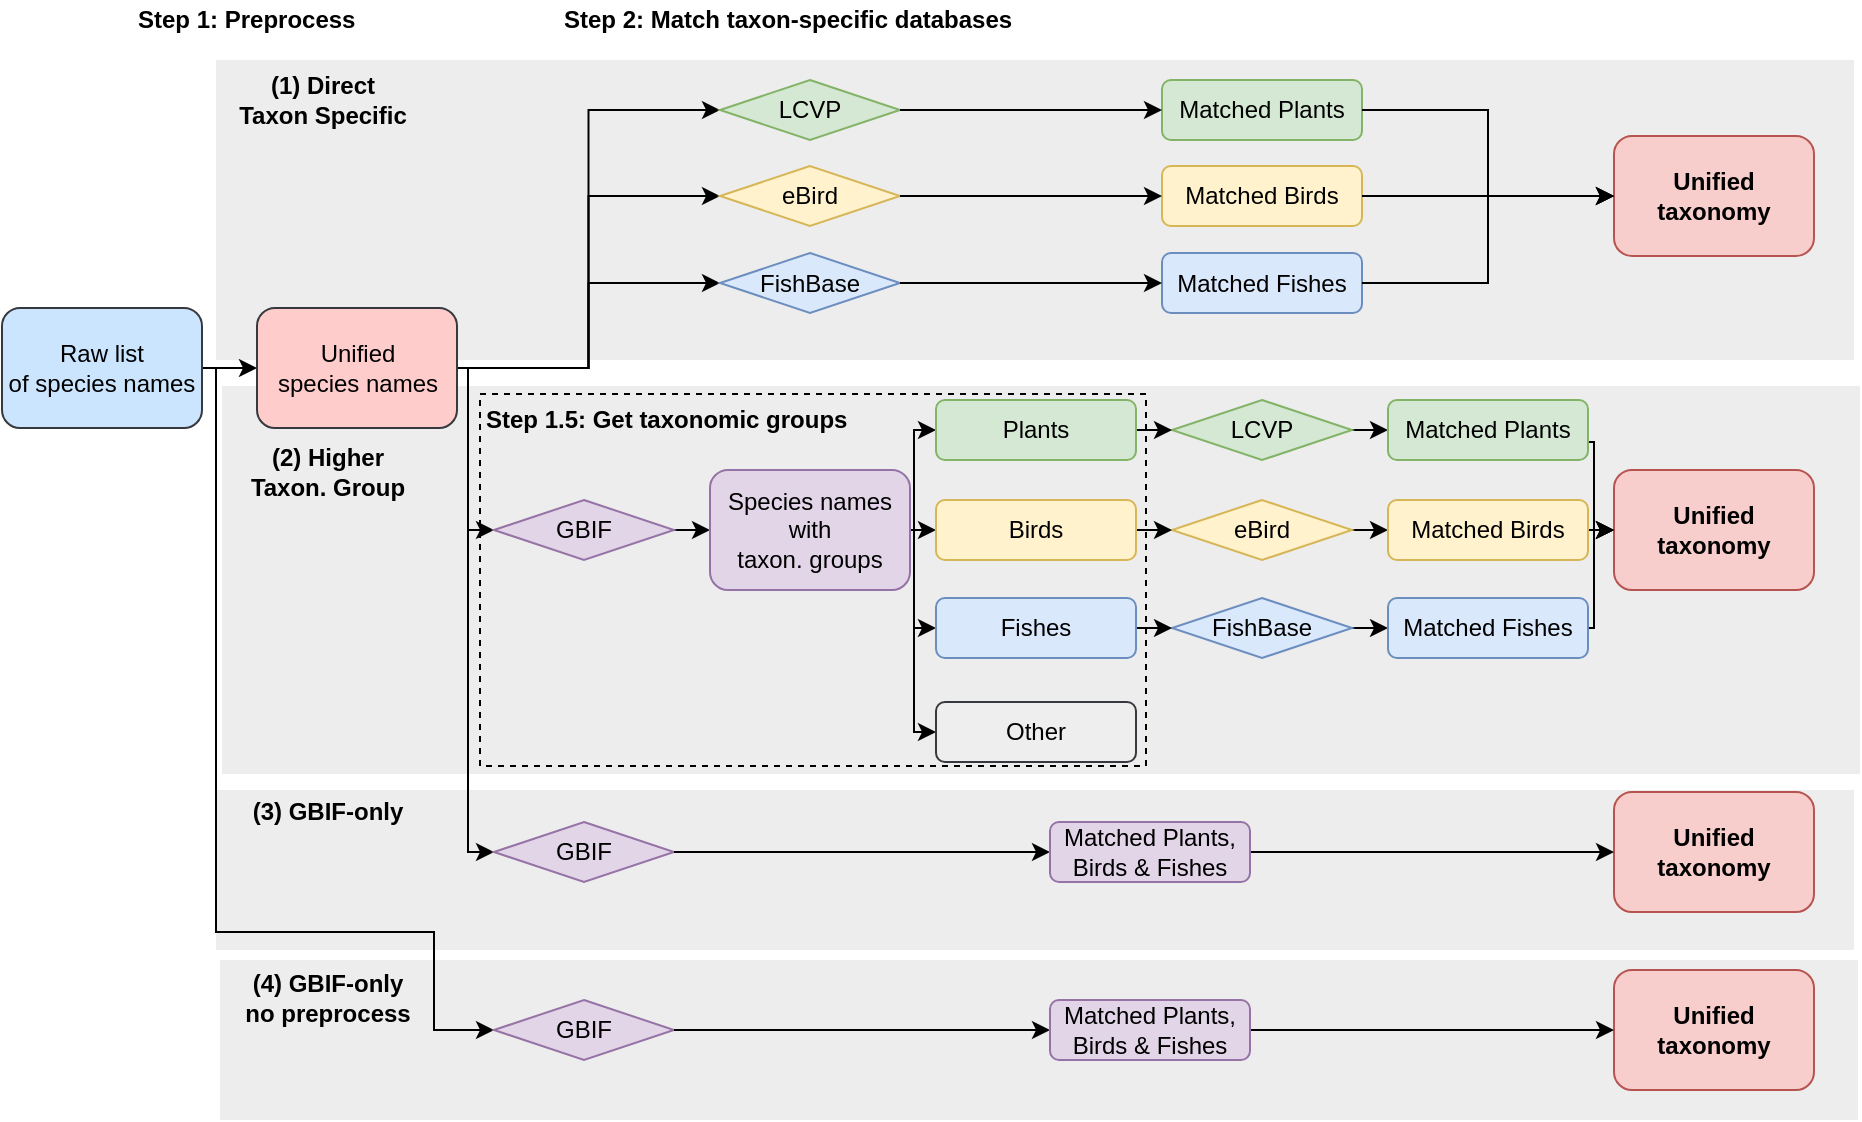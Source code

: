 <mxfile version="14.6.13" type="device"><diagram id="ho3QMGQrK5bbrxgUEx-L" name="Page-1"><mxGraphModel dx="1426" dy="860" grid="1" gridSize="10" guides="1" tooltips="1" connect="1" arrows="1" fold="1" page="1" pageScale="1" pageWidth="1169" pageHeight="827" background="#FFFFFF" math="0" shadow="0"><root><mxCell id="0"/><mxCell id="1" parent="0"/><mxCell id="RJIvVv4Bx3n6NMZE-A0x-48" value="" style="rounded=0;whiteSpace=wrap;html=1;dashed=1;fillColor=#EDEDED;strokeColor=none;" vertex="1" parent="1"><mxGeometry x="111" y="405" width="819" height="80" as="geometry"/></mxCell><mxCell id="RJIvVv4Bx3n6NMZE-A0x-47" value="" style="rounded=0;whiteSpace=wrap;html=1;dashed=1;fillColor=#EDEDED;strokeColor=none;" vertex="1" parent="1"><mxGeometry x="113" y="490" width="819" height="80" as="geometry"/></mxCell><mxCell id="RJIvVv4Bx3n6NMZE-A0x-46" value="" style="rounded=0;whiteSpace=wrap;html=1;dashed=1;fillColor=#EDEDED;strokeColor=none;" vertex="1" parent="1"><mxGeometry x="114" y="203" width="819" height="194" as="geometry"/></mxCell><mxCell id="RJIvVv4Bx3n6NMZE-A0x-45" value="" style="rounded=0;whiteSpace=wrap;html=1;dashed=1;fillColor=#EDEDED;strokeColor=none;" vertex="1" parent="1"><mxGeometry x="111" y="40" width="819" height="150" as="geometry"/></mxCell><mxCell id="RJIvVv4Bx3n6NMZE-A0x-38" value="" style="rounded=0;whiteSpace=wrap;html=1;dashed=1;fillColor=none;" vertex="1" parent="1"><mxGeometry x="243" y="207" width="333" height="186" as="geometry"/></mxCell><mxCell id="CHZS9otSjiqZHN1OnSyR-90" style="edgeStyle=orthogonalEdgeStyle;rounded=0;orthogonalLoop=1;jettySize=auto;html=1;exitX=1;exitY=0.5;exitDx=0;exitDy=0;entryX=0;entryY=0.5;entryDx=0;entryDy=0;" parent="1" source="CHZS9otSjiqZHN1OnSyR-10" target="CHZS9otSjiqZHN1OnSyR-11" edge="1"><mxGeometry relative="1" as="geometry"/></mxCell><mxCell id="RJIvVv4Bx3n6NMZE-A0x-27" style="edgeStyle=orthogonalEdgeStyle;rounded=0;orthogonalLoop=1;jettySize=auto;html=1;exitX=1;exitY=0.5;exitDx=0;exitDy=0;entryX=0;entryY=0.5;entryDx=0;entryDy=0;" edge="1" parent="1" source="CHZS9otSjiqZHN1OnSyR-10" target="CHZS9otSjiqZHN1OnSyR-53"><mxGeometry relative="1" as="geometry"><Array as="points"><mxPoint x="111" y="194"/><mxPoint x="111" y="476"/><mxPoint x="220" y="476"/><mxPoint x="220" y="525"/></Array></mxGeometry></mxCell><mxCell id="CHZS9otSjiqZHN1OnSyR-10" value="&lt;span&gt;Raw list&lt;/span&gt;&lt;br&gt;&lt;span&gt;of species names&lt;/span&gt;" style="rounded=1;whiteSpace=wrap;html=1;fillColor=#cce5ff;strokeColor=#36393d;" parent="1" vertex="1"><mxGeometry x="4" y="164" width="100" height="60" as="geometry"/></mxCell><mxCell id="RJIvVv4Bx3n6NMZE-A0x-21" style="edgeStyle=orthogonalEdgeStyle;rounded=0;orthogonalLoop=1;jettySize=auto;html=1;exitX=1;exitY=0.5;exitDx=0;exitDy=0;entryX=0;entryY=0.5;entryDx=0;entryDy=0;" edge="1" parent="1" source="CHZS9otSjiqZHN1OnSyR-11" target="CHZS9otSjiqZHN1OnSyR-48"><mxGeometry relative="1" as="geometry"/></mxCell><mxCell id="RJIvVv4Bx3n6NMZE-A0x-22" style="edgeStyle=orthogonalEdgeStyle;rounded=0;orthogonalLoop=1;jettySize=auto;html=1;exitX=1;exitY=0.5;exitDx=0;exitDy=0;entryX=0;entryY=0.5;entryDx=0;entryDy=0;" edge="1" parent="1" source="CHZS9otSjiqZHN1OnSyR-11" target="CHZS9otSjiqZHN1OnSyR-49"><mxGeometry relative="1" as="geometry"/></mxCell><mxCell id="RJIvVv4Bx3n6NMZE-A0x-23" style="edgeStyle=orthogonalEdgeStyle;rounded=0;orthogonalLoop=1;jettySize=auto;html=1;exitX=1;exitY=0.5;exitDx=0;exitDy=0;entryX=0;entryY=0.5;entryDx=0;entryDy=0;" edge="1" parent="1" source="CHZS9otSjiqZHN1OnSyR-11" target="CHZS9otSjiqZHN1OnSyR-50"><mxGeometry relative="1" as="geometry"/></mxCell><mxCell id="RJIvVv4Bx3n6NMZE-A0x-24" style="edgeStyle=orthogonalEdgeStyle;rounded=0;orthogonalLoop=1;jettySize=auto;html=1;exitX=1;exitY=0.5;exitDx=0;exitDy=0;entryX=0;entryY=0.5;entryDx=0;entryDy=0;" edge="1" parent="1" source="CHZS9otSjiqZHN1OnSyR-11" target="CHZS9otSjiqZHN1OnSyR-51"><mxGeometry relative="1" as="geometry"><Array as="points"><mxPoint x="237" y="194"/><mxPoint x="237" y="275"/></Array></mxGeometry></mxCell><mxCell id="RJIvVv4Bx3n6NMZE-A0x-25" style="edgeStyle=orthogonalEdgeStyle;rounded=0;orthogonalLoop=1;jettySize=auto;html=1;exitX=1;exitY=0.5;exitDx=0;exitDy=0;entryX=0;entryY=0.5;entryDx=0;entryDy=0;" edge="1" parent="1" source="CHZS9otSjiqZHN1OnSyR-11" target="CHZS9otSjiqZHN1OnSyR-52"><mxGeometry relative="1" as="geometry"><Array as="points"><mxPoint x="237" y="194"/><mxPoint x="237" y="436"/></Array></mxGeometry></mxCell><mxCell id="CHZS9otSjiqZHN1OnSyR-14" value="Step 1: Preprocess" style="text;html=1;strokeColor=none;fillColor=none;align=left;verticalAlign=middle;whiteSpace=wrap;rounded=0;fontStyle=1" parent="1" vertex="1"><mxGeometry x="70" y="10" width="120" height="20" as="geometry"/></mxCell><mxCell id="CHZS9otSjiqZHN1OnSyR-15" value="Step 2: Match taxon-specific databases" style="text;html=1;strokeColor=none;fillColor=none;align=left;verticalAlign=middle;whiteSpace=wrap;rounded=0;fontStyle=1" parent="1" vertex="1"><mxGeometry x="283" y="10" width="256" height="20" as="geometry"/></mxCell><mxCell id="CHZS9otSjiqZHN1OnSyR-69" style="edgeStyle=orthogonalEdgeStyle;rounded=0;orthogonalLoop=1;jettySize=auto;html=1;exitX=1;exitY=0.5;exitDx=0;exitDy=0;entryX=0;entryY=0.5;entryDx=0;entryDy=0;" parent="1" source="CHZS9otSjiqZHN1OnSyR-51" target="CHZS9otSjiqZHN1OnSyR-12" edge="1"><mxGeometry relative="1" as="geometry"/></mxCell><mxCell id="RJIvVv4Bx3n6NMZE-A0x-30" style="edgeStyle=orthogonalEdgeStyle;rounded=0;orthogonalLoop=1;jettySize=auto;html=1;exitX=1;exitY=0.5;exitDx=0;exitDy=0;entryX=0;entryY=0.5;entryDx=0;entryDy=0;" edge="1" parent="1" source="CHZS9otSjiqZHN1OnSyR-12" target="CHZS9otSjiqZHN1OnSyR-17"><mxGeometry relative="1" as="geometry"/></mxCell><mxCell id="RJIvVv4Bx3n6NMZE-A0x-57" style="edgeStyle=orthogonalEdgeStyle;rounded=0;orthogonalLoop=1;jettySize=auto;html=1;exitX=1;exitY=0.5;exitDx=0;exitDy=0;entryX=0;entryY=0.5;entryDx=0;entryDy=0;" edge="1" parent="1" source="CHZS9otSjiqZHN1OnSyR-12" target="CHZS9otSjiqZHN1OnSyR-13"><mxGeometry relative="1" as="geometry"><Array as="points"><mxPoint x="460" y="275"/><mxPoint x="460" y="225"/></Array></mxGeometry></mxCell><mxCell id="RJIvVv4Bx3n6NMZE-A0x-58" style="edgeStyle=orthogonalEdgeStyle;rounded=0;orthogonalLoop=1;jettySize=auto;html=1;exitX=1;exitY=0.5;exitDx=0;exitDy=0;entryX=0;entryY=0.5;entryDx=0;entryDy=0;" edge="1" parent="1" source="CHZS9otSjiqZHN1OnSyR-12" target="CHZS9otSjiqZHN1OnSyR-18"><mxGeometry relative="1" as="geometry"><Array as="points"><mxPoint x="460" y="275"/><mxPoint x="460" y="324"/></Array></mxGeometry></mxCell><mxCell id="RJIvVv4Bx3n6NMZE-A0x-59" style="edgeStyle=orthogonalEdgeStyle;rounded=0;orthogonalLoop=1;jettySize=auto;html=1;exitX=1;exitY=0.5;exitDx=0;exitDy=0;entryX=0;entryY=0.5;entryDx=0;entryDy=0;" edge="1" parent="1" source="CHZS9otSjiqZHN1OnSyR-12" target="CHZS9otSjiqZHN1OnSyR-19"><mxGeometry relative="1" as="geometry"><Array as="points"><mxPoint x="460" y="275"/><mxPoint x="460" y="376"/></Array></mxGeometry></mxCell><mxCell id="CHZS9otSjiqZHN1OnSyR-12" value="Species names&lt;br&gt;with&lt;br&gt;taxon. groups" style="rounded=1;whiteSpace=wrap;html=1;fillColor=#e1d5e7;strokeColor=#9673a6;" parent="1" vertex="1"><mxGeometry x="358" y="245" width="100" height="60" as="geometry"/></mxCell><mxCell id="CHZS9otSjiqZHN1OnSyR-19" value="Other" style="rounded=1;whiteSpace=wrap;html=1;fillColor=#eeeeee;strokeColor=#36393d;" parent="1" vertex="1"><mxGeometry x="471" y="361" width="100" height="30" as="geometry"/></mxCell><mxCell id="CHZS9otSjiqZHN1OnSyR-51" value="GBIF" style="rhombus;whiteSpace=wrap;html=1;align=center;fillColor=#e1d5e7;strokeColor=#9673a6;" parent="1" vertex="1"><mxGeometry x="250" y="260" width="90" height="30" as="geometry"/></mxCell><mxCell id="CHZS9otSjiqZHN1OnSyR-24" value="Unified taxonomy" style="rounded=1;whiteSpace=wrap;html=1;fillColor=#f8cecc;strokeColor=#b85450;fontStyle=1" parent="1" vertex="1"><mxGeometry x="810" y="245" width="100" height="60" as="geometry"/></mxCell><mxCell id="CHZS9otSjiqZHN1OnSyR-52" value="GBIF" style="rhombus;whiteSpace=wrap;html=1;align=center;fillColor=#e1d5e7;strokeColor=#9673a6;" parent="1" vertex="1"><mxGeometry x="250" y="421" width="90" height="30" as="geometry"/></mxCell><mxCell id="CHZS9otSjiqZHN1OnSyR-54" value="Unified taxonomy" style="rounded=1;whiteSpace=wrap;html=1;fillColor=#f8cecc;strokeColor=#b85450;fontStyle=1" parent="1" vertex="1"><mxGeometry x="810" y="406" width="100" height="60" as="geometry"/></mxCell><mxCell id="CHZS9otSjiqZHN1OnSyR-83" style="edgeStyle=orthogonalEdgeStyle;rounded=0;orthogonalLoop=1;jettySize=auto;html=1;exitX=1;exitY=0.5;exitDx=0;exitDy=0;entryX=0;entryY=0.5;entryDx=0;entryDy=0;" parent="1" source="CHZS9otSjiqZHN1OnSyR-52" target="CHZS9otSjiqZHN1OnSyR-47" edge="1"><mxGeometry x="240" y="-130" as="geometry"/></mxCell><mxCell id="CHZS9otSjiqZHN1OnSyR-87" style="edgeStyle=orthogonalEdgeStyle;rounded=0;orthogonalLoop=1;jettySize=auto;html=1;exitX=1;exitY=0.5;exitDx=0;exitDy=0;entryX=0;entryY=0.5;entryDx=0;entryDy=0;" parent="1" source="CHZS9otSjiqZHN1OnSyR-47" target="CHZS9otSjiqZHN1OnSyR-54" edge="1"><mxGeometry x="240" y="-130" as="geometry"/></mxCell><mxCell id="CHZS9otSjiqZHN1OnSyR-63" value="Unified taxonomy" style="rounded=1;whiteSpace=wrap;html=1;fillColor=#f8cecc;strokeColor=#b85450;fontStyle=1" parent="1" vertex="1"><mxGeometry x="810" y="495" width="100" height="60" as="geometry"/></mxCell><mxCell id="CHZS9otSjiqZHN1OnSyR-53" value="GBIF" style="rhombus;whiteSpace=wrap;html=1;align=center;fillColor=#e1d5e7;strokeColor=#9673a6;" parent="1" vertex="1"><mxGeometry x="250" y="510" width="90" height="30" as="geometry"/></mxCell><mxCell id="CHZS9otSjiqZHN1OnSyR-88" style="edgeStyle=orthogonalEdgeStyle;rounded=0;orthogonalLoop=1;jettySize=auto;html=1;exitX=1;exitY=0.5;exitDx=0;exitDy=0;entryX=0;entryY=0.5;entryDx=0;entryDy=0;" parent="1" source="CHZS9otSjiqZHN1OnSyR-61" target="CHZS9otSjiqZHN1OnSyR-63" edge="1"><mxGeometry x="240" y="-130" as="geometry"/></mxCell><mxCell id="CHZS9otSjiqZHN1OnSyR-85" style="edgeStyle=orthogonalEdgeStyle;rounded=0;orthogonalLoop=1;jettySize=auto;html=1;exitX=1;exitY=0.5;exitDx=0;exitDy=0;entryX=0;entryY=0.5;entryDx=0;entryDy=0;" parent="1" source="CHZS9otSjiqZHN1OnSyR-53" target="CHZS9otSjiqZHN1OnSyR-61" edge="1"><mxGeometry x="240" y="-130" as="geometry"/></mxCell><mxCell id="CHZS9otSjiqZHN1OnSyR-46" value="Unified taxonomy" style="rounded=1;whiteSpace=wrap;html=1;fillColor=#f8cecc;strokeColor=#b85450;fontStyle=1;fontFamily=Helvetica;flipH=1;" parent="1" vertex="1"><mxGeometry x="810" y="78" width="100" height="60" as="geometry"/></mxCell><mxCell id="CHZS9otSjiqZHN1OnSyR-50" value="FishBase" style="rhombus;whiteSpace=wrap;html=1;align=center;fillColor=#dae8fc;strokeColor=#6c8ebf;" parent="1" vertex="1"><mxGeometry x="363" y="136.5" width="90" height="30" as="geometry"/></mxCell><mxCell id="CHZS9otSjiqZHN1OnSyR-48" value="LCVP" style="rhombus;whiteSpace=wrap;html=1;align=center;fillColor=#d5e8d4;strokeColor=#82b366;" parent="1" vertex="1"><mxGeometry x="363" y="50" width="90" height="30" as="geometry"/></mxCell><mxCell id="CHZS9otSjiqZHN1OnSyR-61" value="Matched Plants,&lt;br&gt;Birds &amp;amp; Fishes" style="rounded=1;whiteSpace=wrap;html=1;fillColor=#e1d5e7;strokeColor=#9673a6;" parent="1" vertex="1"><mxGeometry x="528" y="510" width="100" height="30" as="geometry"/></mxCell><mxCell id="CHZS9otSjiqZHN1OnSyR-25" value="Matched Plants" style="rounded=1;whiteSpace=wrap;html=1;fillColor=#d5e8d4;strokeColor=#82b366;" parent="1" vertex="1"><mxGeometry x="584" y="50" width="100" height="30" as="geometry"/></mxCell><mxCell id="CHZS9otSjiqZHN1OnSyR-95" style="edgeStyle=orthogonalEdgeStyle;rounded=0;orthogonalLoop=1;jettySize=auto;html=1;exitX=1;exitY=0.5;exitDx=0;exitDy=0;entryX=0;entryY=0.5;entryDx=0;entryDy=0;" parent="1" source="CHZS9otSjiqZHN1OnSyR-48" target="CHZS9otSjiqZHN1OnSyR-25" edge="1"><mxGeometry x="240" as="geometry"/></mxCell><mxCell id="CHZS9otSjiqZHN1OnSyR-101" style="edgeStyle=orthogonalEdgeStyle;rounded=0;orthogonalLoop=1;jettySize=auto;html=1;exitX=1;exitY=0.5;exitDx=0;exitDy=0;entryX=0;entryY=0.5;entryDx=0;entryDy=0;" parent="1" source="CHZS9otSjiqZHN1OnSyR-25" target="CHZS9otSjiqZHN1OnSyR-46" edge="1"><mxGeometry x="240" as="geometry"/></mxCell><mxCell id="CHZS9otSjiqZHN1OnSyR-27" value="Matched Birds" style="rounded=1;whiteSpace=wrap;html=1;fillColor=#fff2cc;strokeColor=#d6b656;" parent="1" vertex="1"><mxGeometry x="584" y="93" width="100" height="30" as="geometry"/></mxCell><mxCell id="CHZS9otSjiqZHN1OnSyR-102" style="edgeStyle=orthogonalEdgeStyle;rounded=0;orthogonalLoop=1;jettySize=auto;html=1;exitX=1;exitY=0.5;exitDx=0;exitDy=0;entryX=0;entryY=0.5;entryDx=0;entryDy=0;" parent="1" source="CHZS9otSjiqZHN1OnSyR-27" target="CHZS9otSjiqZHN1OnSyR-46" edge="1"><mxGeometry x="240" as="geometry"><mxPoint x="770.0" y="160" as="targetPoint"/></mxGeometry></mxCell><mxCell id="CHZS9otSjiqZHN1OnSyR-28" value="Matched Fishes" style="rounded=1;whiteSpace=wrap;html=1;fillColor=#dae8fc;strokeColor=#6c8ebf;" parent="1" vertex="1"><mxGeometry x="584" y="136.5" width="100" height="30" as="geometry"/></mxCell><mxCell id="CHZS9otSjiqZHN1OnSyR-99" style="edgeStyle=orthogonalEdgeStyle;rounded=0;orthogonalLoop=1;jettySize=auto;html=1;exitX=1;exitY=0.5;exitDx=0;exitDy=0;entryX=0;entryY=0.5;entryDx=0;entryDy=0;" parent="1" source="CHZS9otSjiqZHN1OnSyR-50" target="CHZS9otSjiqZHN1OnSyR-28" edge="1"><mxGeometry x="240" as="geometry"/></mxCell><mxCell id="CHZS9otSjiqZHN1OnSyR-103" style="edgeStyle=orthogonalEdgeStyle;rounded=0;orthogonalLoop=1;jettySize=auto;html=1;exitX=1;exitY=0.5;exitDx=0;exitDy=0;entryX=0;entryY=0.5;entryDx=0;entryDy=0;" parent="1" source="CHZS9otSjiqZHN1OnSyR-28" target="CHZS9otSjiqZHN1OnSyR-46" edge="1"><mxGeometry x="240" as="geometry"><mxPoint x="810.0" y="170" as="targetPoint"/></mxGeometry></mxCell><mxCell id="RJIvVv4Bx3n6NMZE-A0x-20" style="edgeStyle=orthogonalEdgeStyle;rounded=0;orthogonalLoop=1;jettySize=auto;html=1;exitX=1;exitY=0.5;exitDx=0;exitDy=0;entryX=0;entryY=0.5;entryDx=0;entryDy=0;" edge="1" parent="1" source="RJIvVv4Bx3n6NMZE-A0x-1" target="CHZS9otSjiqZHN1OnSyR-44"><mxGeometry relative="1" as="geometry"/></mxCell><mxCell id="RJIvVv4Bx3n6NMZE-A0x-1" value="FishBase" style="rhombus;whiteSpace=wrap;html=1;align=center;fillColor=#dae8fc;strokeColor=#6c8ebf;" vertex="1" parent="1"><mxGeometry x="589" y="309" width="90" height="30" as="geometry"/></mxCell><mxCell id="RJIvVv4Bx3n6NMZE-A0x-16" style="edgeStyle=orthogonalEdgeStyle;rounded=0;orthogonalLoop=1;jettySize=auto;html=1;exitX=1;exitY=0.5;exitDx=0;exitDy=0;entryX=0;entryY=0.5;entryDx=0;entryDy=0;" edge="1" parent="1" source="RJIvVv4Bx3n6NMZE-A0x-2" target="CHZS9otSjiqZHN1OnSyR-41"><mxGeometry relative="1" as="geometry"/></mxCell><mxCell id="RJIvVv4Bx3n6NMZE-A0x-2" value="LCVP" style="rhombus;whiteSpace=wrap;html=1;align=center;fillColor=#d5e8d4;strokeColor=#82b366;" vertex="1" parent="1"><mxGeometry x="589" y="210" width="90" height="30" as="geometry"/></mxCell><mxCell id="RJIvVv4Bx3n6NMZE-A0x-18" style="edgeStyle=orthogonalEdgeStyle;rounded=0;orthogonalLoop=1;jettySize=auto;html=1;exitX=1;exitY=0.5;exitDx=0;exitDy=0;entryX=0;entryY=0.5;entryDx=0;entryDy=0;" edge="1" parent="1" source="RJIvVv4Bx3n6NMZE-A0x-3" target="CHZS9otSjiqZHN1OnSyR-38"><mxGeometry relative="1" as="geometry"/></mxCell><mxCell id="RJIvVv4Bx3n6NMZE-A0x-3" value="eBird" style="rhombus;whiteSpace=wrap;html=1;align=center;fillColor=#fff2cc;strokeColor=#d6b656;flipH=1;" vertex="1" parent="1"><mxGeometry x="589" y="260" width="90" height="30" as="geometry"/></mxCell><mxCell id="RJIvVv4Bx3n6NMZE-A0x-33" style="edgeStyle=orthogonalEdgeStyle;rounded=0;orthogonalLoop=1;jettySize=auto;html=1;exitX=1;exitY=0.5;exitDx=0;exitDy=0;entryX=0;entryY=0.5;entryDx=0;entryDy=0;" edge="1" parent="1" source="CHZS9otSjiqZHN1OnSyR-38" target="CHZS9otSjiqZHN1OnSyR-24"><mxGeometry relative="1" as="geometry"/></mxCell><mxCell id="CHZS9otSjiqZHN1OnSyR-38" value="Matched Birds" style="rounded=1;whiteSpace=wrap;html=1;fillColor=#fff2cc;strokeColor=#d6b656;" parent="1" vertex="1"><mxGeometry x="697" y="260" width="100" height="30" as="geometry"/></mxCell><mxCell id="RJIvVv4Bx3n6NMZE-A0x-60" style="edgeStyle=orthogonalEdgeStyle;rounded=0;orthogonalLoop=1;jettySize=auto;html=1;exitX=1;exitY=0.5;exitDx=0;exitDy=0;entryX=0;entryY=0.5;entryDx=0;entryDy=0;" edge="1" parent="1" source="CHZS9otSjiqZHN1OnSyR-44" target="CHZS9otSjiqZHN1OnSyR-24"><mxGeometry relative="1" as="geometry"><Array as="points"><mxPoint x="800" y="324"/><mxPoint x="800" y="275"/></Array></mxGeometry></mxCell><mxCell id="CHZS9otSjiqZHN1OnSyR-44" value="Matched Fishes" style="rounded=1;whiteSpace=wrap;html=1;fillColor=#dae8fc;strokeColor=#6c8ebf;" parent="1" vertex="1"><mxGeometry x="697" y="309" width="100" height="30" as="geometry"/></mxCell><mxCell id="RJIvVv4Bx3n6NMZE-A0x-34" style="edgeStyle=orthogonalEdgeStyle;rounded=0;orthogonalLoop=1;jettySize=auto;html=1;exitX=1;exitY=0.5;exitDx=0;exitDy=0;entryX=0;entryY=0.5;entryDx=0;entryDy=0;" edge="1" parent="1" source="CHZS9otSjiqZHN1OnSyR-41" target="CHZS9otSjiqZHN1OnSyR-24"><mxGeometry relative="1" as="geometry"><Array as="points"><mxPoint x="797" y="231"/><mxPoint x="800" y="231"/><mxPoint x="800" y="275"/></Array></mxGeometry></mxCell><mxCell id="CHZS9otSjiqZHN1OnSyR-41" value="Matched Plants" style="rounded=1;whiteSpace=wrap;html=1;fillColor=#d5e8d4;strokeColor=#82b366;" parent="1" vertex="1"><mxGeometry x="697" y="210" width="100" height="30" as="geometry"/></mxCell><mxCell id="CHZS9otSjiqZHN1OnSyR-49" value="eBird" style="rhombus;whiteSpace=wrap;html=1;align=center;fillColor=#fff2cc;strokeColor=#d6b656;flipH=1;" parent="1" vertex="1"><mxGeometry x="363" y="93" width="90" height="30" as="geometry"/></mxCell><mxCell id="CHZS9otSjiqZHN1OnSyR-97" style="edgeStyle=orthogonalEdgeStyle;rounded=0;orthogonalLoop=1;jettySize=auto;html=1;exitX=1;exitY=0.5;exitDx=0;exitDy=0;entryX=0;entryY=0.5;entryDx=0;entryDy=0;" parent="1" source="CHZS9otSjiqZHN1OnSyR-49" target="CHZS9otSjiqZHN1OnSyR-27" edge="1"><mxGeometry x="240" as="geometry"/></mxCell><mxCell id="CHZS9otSjiqZHN1OnSyR-47" value="Matched Plants,&lt;br&gt;Birds &amp;amp; Fishes" style="rounded=1;whiteSpace=wrap;html=1;fillColor=#e1d5e7;strokeColor=#9673a6;" parent="1" vertex="1"><mxGeometry x="528" y="421" width="100" height="30" as="geometry"/></mxCell><mxCell id="RJIvVv4Bx3n6NMZE-A0x-19" style="edgeStyle=orthogonalEdgeStyle;rounded=0;orthogonalLoop=1;jettySize=auto;html=1;exitX=1;exitY=0.5;exitDx=0;exitDy=0;entryX=0;entryY=0.5;entryDx=0;entryDy=0;" edge="1" parent="1" source="CHZS9otSjiqZHN1OnSyR-18" target="RJIvVv4Bx3n6NMZE-A0x-1"><mxGeometry relative="1" as="geometry"/></mxCell><mxCell id="CHZS9otSjiqZHN1OnSyR-18" value="Fishes" style="rounded=1;whiteSpace=wrap;html=1;fillColor=#dae8fc;strokeColor=#6c8ebf;" parent="1" vertex="1"><mxGeometry x="471" y="309" width="100" height="30" as="geometry"/></mxCell><mxCell id="RJIvVv4Bx3n6NMZE-A0x-17" style="edgeStyle=orthogonalEdgeStyle;rounded=0;orthogonalLoop=1;jettySize=auto;html=1;exitX=1;exitY=0.5;exitDx=0;exitDy=0;entryX=0;entryY=0.5;entryDx=0;entryDy=0;" edge="1" parent="1" source="CHZS9otSjiqZHN1OnSyR-17" target="RJIvVv4Bx3n6NMZE-A0x-3"><mxGeometry relative="1" as="geometry"/></mxCell><mxCell id="CHZS9otSjiqZHN1OnSyR-17" value="Birds" style="rounded=1;whiteSpace=wrap;html=1;fillColor=#fff2cc;strokeColor=#d6b656;" parent="1" vertex="1"><mxGeometry x="471" y="260" width="100" height="30" as="geometry"/></mxCell><mxCell id="RJIvVv4Bx3n6NMZE-A0x-15" style="edgeStyle=orthogonalEdgeStyle;rounded=0;orthogonalLoop=1;jettySize=auto;html=1;exitX=1;exitY=0.5;exitDx=0;exitDy=0;entryX=0;entryY=0.5;entryDx=0;entryDy=0;" edge="1" parent="1" source="CHZS9otSjiqZHN1OnSyR-13" target="RJIvVv4Bx3n6NMZE-A0x-2"><mxGeometry relative="1" as="geometry"/></mxCell><mxCell id="CHZS9otSjiqZHN1OnSyR-13" value="Plants" style="rounded=1;whiteSpace=wrap;html=1;fillColor=#d5e8d4;strokeColor=#82b366;" parent="1" vertex="1"><mxGeometry x="471" y="210" width="100" height="30" as="geometry"/></mxCell><mxCell id="RJIvVv4Bx3n6NMZE-A0x-36" value="Step 1.5: Get taxonomic groups" style="text;html=1;strokeColor=none;fillColor=none;align=left;verticalAlign=middle;whiteSpace=wrap;rounded=0;fontStyle=1" vertex="1" parent="1"><mxGeometry x="244" y="210" width="187" height="20" as="geometry"/></mxCell><mxCell id="CHZS9otSjiqZHN1OnSyR-11" value="Unified&lt;br&gt;species names" style="rounded=1;whiteSpace=wrap;html=1;fillColor=#ffcccc;strokeColor=#36393d;" parent="1" vertex="1"><mxGeometry x="131.5" y="164" width="100" height="60" as="geometry"/></mxCell><mxCell id="RJIvVv4Bx3n6NMZE-A0x-50" value="&lt;b&gt;(4) GBIF-only&lt;br&gt;no preprocess&lt;/b&gt;" style="text;html=1;strokeColor=none;fillColor=none;align=center;verticalAlign=middle;whiteSpace=wrap;rounded=0;dashed=1;" vertex="1" parent="1"><mxGeometry x="117" y="499" width="100" height="20" as="geometry"/></mxCell><mxCell id="RJIvVv4Bx3n6NMZE-A0x-52" value="&lt;b&gt;(3) GBIF-only&lt;br&gt;&lt;/b&gt;" style="text;html=1;strokeColor=none;fillColor=none;align=center;verticalAlign=middle;whiteSpace=wrap;rounded=0;dashed=1;" vertex="1" parent="1"><mxGeometry x="117" y="406" width="100" height="20" as="geometry"/></mxCell><mxCell id="RJIvVv4Bx3n6NMZE-A0x-54" value="&lt;b&gt;(2) Higher&lt;br&gt;Taxon. Group&lt;/b&gt;&lt;b&gt;&lt;br&gt;&lt;/b&gt;" style="text;html=1;strokeColor=none;fillColor=none;align=center;verticalAlign=middle;whiteSpace=wrap;rounded=0;dashed=1;" vertex="1" parent="1"><mxGeometry x="117" y="236" width="100" height="20" as="geometry"/></mxCell><mxCell id="RJIvVv4Bx3n6NMZE-A0x-55" value="&lt;b&gt;(1) Direct&lt;br&gt;Taxon Specific&lt;/b&gt;" style="text;html=1;strokeColor=none;fillColor=none;align=center;verticalAlign=middle;whiteSpace=wrap;rounded=0;dashed=1;" vertex="1" parent="1"><mxGeometry x="117" y="50" width="95" height="20" as="geometry"/></mxCell></root></mxGraphModel></diagram></mxfile>